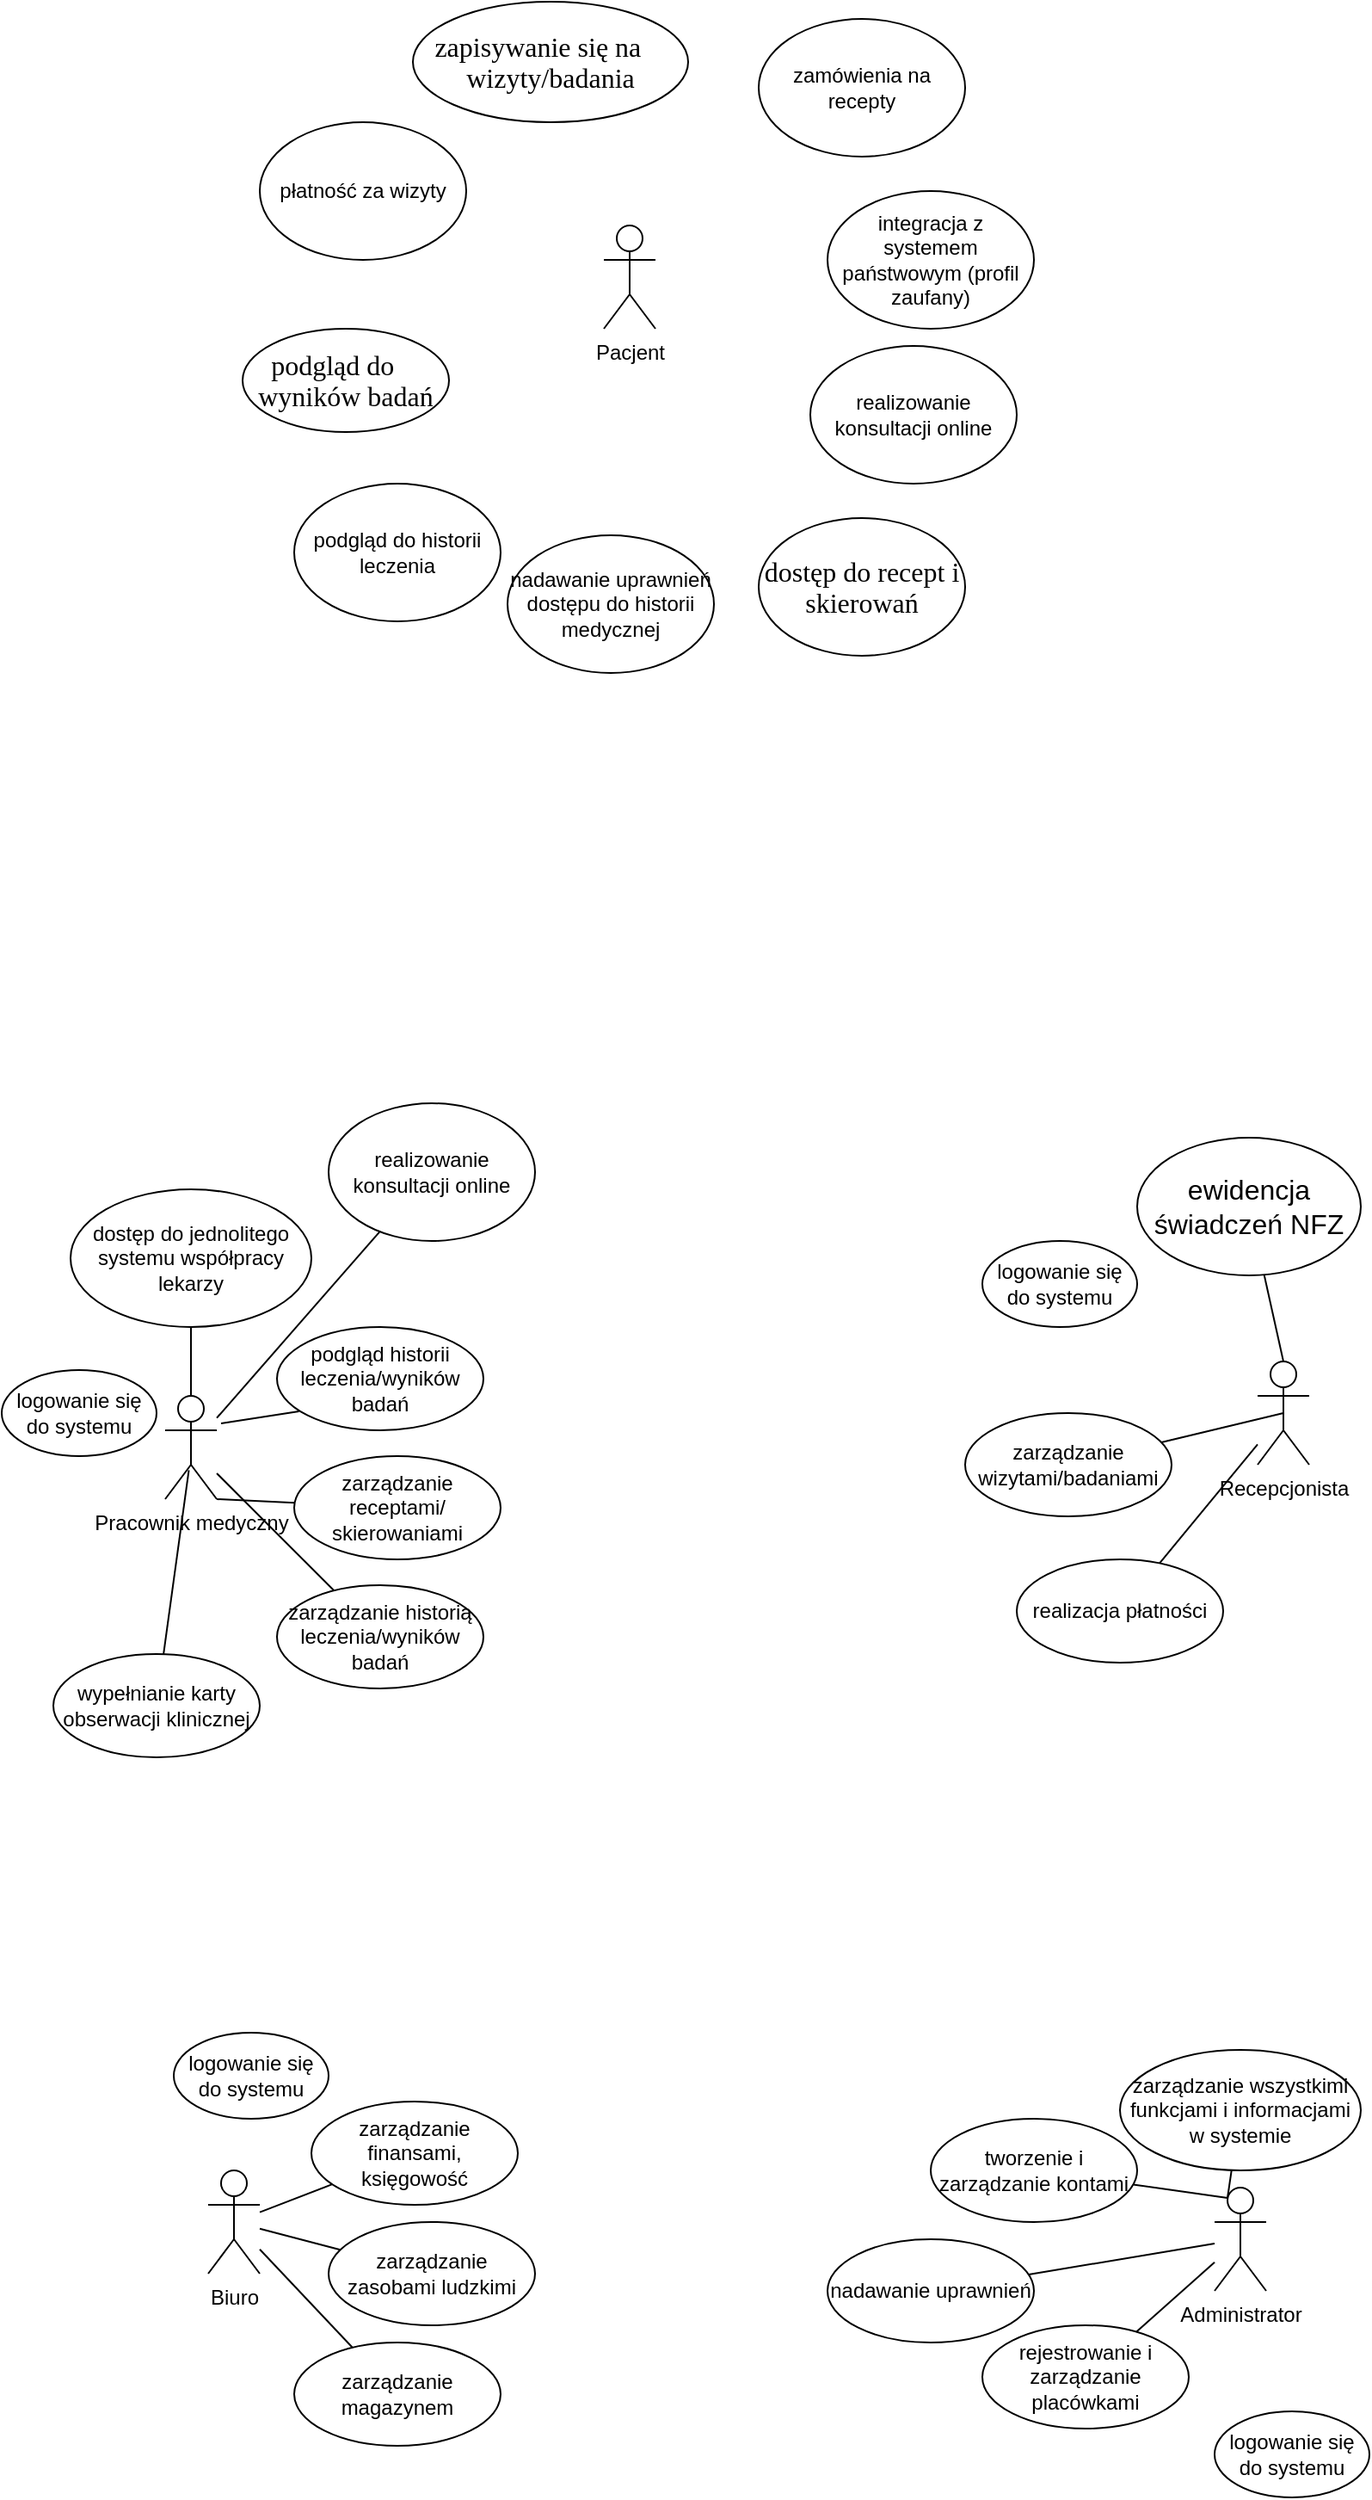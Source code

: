 <mxfile version="17.4.3" type="github">
  <diagram id="2RPdpxXCFyz0xVRLLAnb" name="Page-1">
    <mxGraphModel dx="2031" dy="2292" grid="1" gridSize="10" guides="1" tooltips="1" connect="1" arrows="1" fold="1" page="1" pageScale="1" pageWidth="827" pageHeight="1169" math="0" shadow="0">
      <root>
        <mxCell id="0" />
        <mxCell id="1" parent="0" />
        <mxCell id="AdZAlGOrFTd36PGD04gz-3" value="Recepcjonista" style="shape=umlActor;verticalLabelPosition=bottom;verticalAlign=top;html=1;outlineConnect=0;" parent="1" vertex="1">
          <mxGeometry x="730" y="470" width="30" height="60" as="geometry" />
        </mxCell>
        <mxCell id="AdZAlGOrFTd36PGD04gz-8" value="logowanie się do systemu" style="ellipse;whiteSpace=wrap;html=1;" parent="1" vertex="1">
          <mxGeometry x="705" y="1080" width="90" height="50" as="geometry" />
        </mxCell>
        <mxCell id="AdZAlGOrFTd36PGD04gz-10" value="zarządzanie wizytami/badaniami" style="ellipse;whiteSpace=wrap;html=1;" parent="1" vertex="1">
          <mxGeometry x="560" y="500" width="120" height="60" as="geometry" />
        </mxCell>
        <mxCell id="AdZAlGOrFTd36PGD04gz-11" value="&lt;div&gt;&lt;span style=&quot;font-size: 16px ; background-color: rgb(255 , 255 , 255)&quot;&gt;ewidencja świadczeń NFZ&lt;/span&gt;&lt;/div&gt;" style="ellipse;whiteSpace=wrap;html=1;align=center;" parent="1" vertex="1">
          <mxGeometry x="660" y="340" width="130" height="80" as="geometry" />
        </mxCell>
        <mxCell id="AdZAlGOrFTd36PGD04gz-12" value="realizacja płatności" style="ellipse;whiteSpace=wrap;html=1;" parent="1" vertex="1">
          <mxGeometry x="590" y="585" width="120" height="60" as="geometry" />
        </mxCell>
        <mxCell id="AdZAlGOrFTd36PGD04gz-13" value="Pracownik medyczny&lt;br&gt;" style="shape=umlActor;verticalLabelPosition=bottom;verticalAlign=top;html=1;outlineConnect=0;" parent="1" vertex="1">
          <mxGeometry x="95" y="490" width="30" height="60" as="geometry" />
        </mxCell>
        <mxCell id="AdZAlGOrFTd36PGD04gz-14" value="podgląd historii leczenia/wyników badań" style="ellipse;whiteSpace=wrap;html=1;" parent="1" vertex="1">
          <mxGeometry x="160" y="450" width="120" height="60" as="geometry" />
        </mxCell>
        <mxCell id="AdZAlGOrFTd36PGD04gz-15" value="zarządzanie receptami/&lt;br&gt;skierowaniami" style="ellipse;whiteSpace=wrap;html=1;" parent="1" vertex="1">
          <mxGeometry x="170" y="525" width="120" height="60" as="geometry" />
        </mxCell>
        <mxCell id="AdZAlGOrFTd36PGD04gz-16" value="zarządzanie historią leczenia/wyników badań" style="ellipse;whiteSpace=wrap;html=1;" parent="1" vertex="1">
          <mxGeometry x="160" y="600" width="120" height="60" as="geometry" />
        </mxCell>
        <mxCell id="AdZAlGOrFTd36PGD04gz-17" value="dostęp do jednolitego systemu współpracy lekarzy" style="ellipse;whiteSpace=wrap;html=1;" parent="1" vertex="1">
          <mxGeometry x="40" y="370" width="140" height="80" as="geometry" />
        </mxCell>
        <mxCell id="AdZAlGOrFTd36PGD04gz-20" value="Administrator" style="shape=umlActor;verticalLabelPosition=bottom;verticalAlign=top;html=1;outlineConnect=0;" parent="1" vertex="1">
          <mxGeometry x="705" y="950" width="30" height="60" as="geometry" />
        </mxCell>
        <mxCell id="AdZAlGOrFTd36PGD04gz-21" value="tworzenie i zarządzanie kontami" style="ellipse;whiteSpace=wrap;html=1;" parent="1" vertex="1">
          <mxGeometry x="540" y="910" width="120" height="60" as="geometry" />
        </mxCell>
        <mxCell id="AdZAlGOrFTd36PGD04gz-22" value="nadawanie uprawnień" style="ellipse;whiteSpace=wrap;html=1;" parent="1" vertex="1">
          <mxGeometry x="480" y="980" width="120" height="60" as="geometry" />
        </mxCell>
        <mxCell id="AdZAlGOrFTd36PGD04gz-23" value="rejestrowanie i zarządzanie placówkami" style="ellipse;whiteSpace=wrap;html=1;" parent="1" vertex="1">
          <mxGeometry x="570" y="1030" width="120" height="60" as="geometry" />
        </mxCell>
        <mxCell id="AdZAlGOrFTd36PGD04gz-24" value="zarządzanie wszystkimi funkcjami i informacjami w systemie" style="ellipse;whiteSpace=wrap;html=1;" parent="1" vertex="1">
          <mxGeometry x="650" y="870" width="140" height="70" as="geometry" />
        </mxCell>
        <mxCell id="AdZAlGOrFTd36PGD04gz-25" value="Biuro" style="shape=umlActor;verticalLabelPosition=bottom;verticalAlign=top;html=1;outlineConnect=0;" parent="1" vertex="1">
          <mxGeometry x="120" y="940" width="30" height="60" as="geometry" />
        </mxCell>
        <mxCell id="AdZAlGOrFTd36PGD04gz-26" value="zarządzanie finansami, księgowość" style="ellipse;whiteSpace=wrap;html=1;" parent="1" vertex="1">
          <mxGeometry x="180" y="900" width="120" height="60" as="geometry" />
        </mxCell>
        <mxCell id="AdZAlGOrFTd36PGD04gz-27" value="zarządzanie zasobami ludzkimi" style="ellipse;whiteSpace=wrap;html=1;" parent="1" vertex="1">
          <mxGeometry x="190" y="970" width="120" height="60" as="geometry" />
        </mxCell>
        <mxCell id="AdZAlGOrFTd36PGD04gz-28" value="zarządzanie magazynem" style="ellipse;whiteSpace=wrap;html=1;" parent="1" vertex="1">
          <mxGeometry x="170" y="1040" width="120" height="60" as="geometry" />
        </mxCell>
        <mxCell id="AdZAlGOrFTd36PGD04gz-33" value="" style="endArrow=none;html=1;rounded=0;" parent="1" source="AdZAlGOrFTd36PGD04gz-26" target="AdZAlGOrFTd36PGD04gz-25" edge="1">
          <mxGeometry width="50" height="50" relative="1" as="geometry">
            <mxPoint x="450" y="900" as="sourcePoint" />
            <mxPoint x="500" y="850" as="targetPoint" />
          </mxGeometry>
        </mxCell>
        <mxCell id="AdZAlGOrFTd36PGD04gz-37" value="" style="endArrow=none;html=1;rounded=0;" parent="1" source="AdZAlGOrFTd36PGD04gz-13" target="AdZAlGOrFTd36PGD04gz-17" edge="1">
          <mxGeometry width="50" height="50" relative="1" as="geometry">
            <mxPoint x="450" y="700" as="sourcePoint" />
            <mxPoint x="500" y="650" as="targetPoint" />
          </mxGeometry>
        </mxCell>
        <mxCell id="AdZAlGOrFTd36PGD04gz-39" value="" style="endArrow=none;html=1;rounded=0;entryX=0.75;entryY=0.1;entryDx=0;entryDy=0;entryPerimeter=0;" parent="1" edge="1">
          <mxGeometry width="50" height="50" relative="1" as="geometry">
            <mxPoint x="172.751" y="498.98" as="sourcePoint" />
            <mxPoint x="127.5" y="506" as="targetPoint" />
          </mxGeometry>
        </mxCell>
        <mxCell id="AdZAlGOrFTd36PGD04gz-40" value="" style="endArrow=none;html=1;rounded=0;entryX=1;entryY=1;entryDx=0;entryDy=0;entryPerimeter=0;" parent="1" source="AdZAlGOrFTd36PGD04gz-15" target="AdZAlGOrFTd36PGD04gz-13" edge="1">
          <mxGeometry width="50" height="50" relative="1" as="geometry">
            <mxPoint x="450" y="700" as="sourcePoint" />
            <mxPoint x="500" y="650" as="targetPoint" />
          </mxGeometry>
        </mxCell>
        <mxCell id="AdZAlGOrFTd36PGD04gz-41" value="" style="endArrow=none;html=1;rounded=0;" parent="1" source="AdZAlGOrFTd36PGD04gz-16" target="AdZAlGOrFTd36PGD04gz-13" edge="1">
          <mxGeometry width="50" height="50" relative="1" as="geometry">
            <mxPoint x="450" y="700" as="sourcePoint" />
            <mxPoint x="500" y="650" as="targetPoint" />
          </mxGeometry>
        </mxCell>
        <mxCell id="AdZAlGOrFTd36PGD04gz-42" value="" style="endArrow=none;html=1;rounded=0;" parent="1" source="AdZAlGOrFTd36PGD04gz-25" target="AdZAlGOrFTd36PGD04gz-27" edge="1">
          <mxGeometry width="50" height="50" relative="1" as="geometry">
            <mxPoint x="450" y="900" as="sourcePoint" />
            <mxPoint x="500" y="850" as="targetPoint" />
          </mxGeometry>
        </mxCell>
        <mxCell id="AdZAlGOrFTd36PGD04gz-43" value="" style="endArrow=none;html=1;rounded=0;exitX=0.283;exitY=0.05;exitDx=0;exitDy=0;exitPerimeter=0;" parent="1" source="AdZAlGOrFTd36PGD04gz-28" target="AdZAlGOrFTd36PGD04gz-25" edge="1">
          <mxGeometry width="50" height="50" relative="1" as="geometry">
            <mxPoint x="450" y="900" as="sourcePoint" />
            <mxPoint x="500" y="850" as="targetPoint" />
          </mxGeometry>
        </mxCell>
        <mxCell id="AdZAlGOrFTd36PGD04gz-44" value="" style="endArrow=none;html=1;rounded=0;entryX=0.25;entryY=0.1;entryDx=0;entryDy=0;entryPerimeter=0;" parent="1" source="AdZAlGOrFTd36PGD04gz-21" target="AdZAlGOrFTd36PGD04gz-20" edge="1">
          <mxGeometry width="50" height="50" relative="1" as="geometry">
            <mxPoint x="450" y="900" as="sourcePoint" />
            <mxPoint x="500" y="850" as="targetPoint" />
          </mxGeometry>
        </mxCell>
        <mxCell id="AdZAlGOrFTd36PGD04gz-45" value="" style="endArrow=none;html=1;rounded=0;" parent="1" source="AdZAlGOrFTd36PGD04gz-22" target="AdZAlGOrFTd36PGD04gz-20" edge="1">
          <mxGeometry width="50" height="50" relative="1" as="geometry">
            <mxPoint x="450" y="900" as="sourcePoint" />
            <mxPoint x="500" y="850" as="targetPoint" />
          </mxGeometry>
        </mxCell>
        <mxCell id="AdZAlGOrFTd36PGD04gz-46" value="" style="endArrow=none;html=1;rounded=0;" parent="1" source="AdZAlGOrFTd36PGD04gz-23" target="AdZAlGOrFTd36PGD04gz-20" edge="1">
          <mxGeometry width="50" height="50" relative="1" as="geometry">
            <mxPoint x="450" y="900" as="sourcePoint" />
            <mxPoint x="500" y="850" as="targetPoint" />
          </mxGeometry>
        </mxCell>
        <mxCell id="AdZAlGOrFTd36PGD04gz-47" value="" style="endArrow=none;html=1;rounded=0;exitX=0.25;exitY=0.1;exitDx=0;exitDy=0;exitPerimeter=0;" parent="1" source="AdZAlGOrFTd36PGD04gz-20" target="AdZAlGOrFTd36PGD04gz-24" edge="1">
          <mxGeometry width="50" height="50" relative="1" as="geometry">
            <mxPoint x="450" y="900" as="sourcePoint" />
            <mxPoint x="500" y="850" as="targetPoint" />
          </mxGeometry>
        </mxCell>
        <mxCell id="AdZAlGOrFTd36PGD04gz-49" value="" style="endArrow=none;html=1;rounded=0;entryX=0.5;entryY=0.5;entryDx=0;entryDy=0;entryPerimeter=0;" parent="1" source="AdZAlGOrFTd36PGD04gz-10" target="AdZAlGOrFTd36PGD04gz-3" edge="1">
          <mxGeometry width="50" height="50" relative="1" as="geometry">
            <mxPoint x="450" y="500" as="sourcePoint" />
            <mxPoint x="500" y="450" as="targetPoint" />
          </mxGeometry>
        </mxCell>
        <mxCell id="AdZAlGOrFTd36PGD04gz-50" value="" style="endArrow=none;html=1;rounded=0;" parent="1" source="AdZAlGOrFTd36PGD04gz-12" target="AdZAlGOrFTd36PGD04gz-3" edge="1">
          <mxGeometry width="50" height="50" relative="1" as="geometry">
            <mxPoint x="450" y="500" as="sourcePoint" />
            <mxPoint x="500" y="450" as="targetPoint" />
          </mxGeometry>
        </mxCell>
        <mxCell id="AdZAlGOrFTd36PGD04gz-51" value="" style="endArrow=none;html=1;rounded=0;entryX=0.5;entryY=0;entryDx=0;entryDy=0;entryPerimeter=0;" parent="1" source="AdZAlGOrFTd36PGD04gz-11" target="AdZAlGOrFTd36PGD04gz-3" edge="1">
          <mxGeometry width="50" height="50" relative="1" as="geometry">
            <mxPoint x="450" y="500" as="sourcePoint" />
            <mxPoint x="500" y="450" as="targetPoint" />
          </mxGeometry>
        </mxCell>
        <mxCell id="lqnqc55kXV3MOIMBdHod-2" value="&lt;p class=&quot;MsoListParagraph&quot; style=&quot;text-indent: -18.0pt&quot;&gt;&lt;span style=&quot;font-size: 12.0pt ; line-height: 107% ; font-family: &amp;#34;symbol&amp;#34;&quot;&gt;&lt;span style=&quot;font-stretch: normal ; font-size: 7pt ; line-height: normal ; font-family: &amp;#34;times new roman&amp;#34;&quot;&gt;&amp;nbsp; &amp;nbsp;&amp;nbsp;&lt;/span&gt;&lt;/span&gt;&lt;span style=&quot;font-size: 12.0pt ; line-height: 107% ; font-family: &amp;#34;times new roman&amp;#34; , serif&quot;&gt;zapisywanie się na wizyty/badania&lt;/span&gt;&lt;/p&gt;" style="ellipse;whiteSpace=wrap;html=1;" vertex="1" parent="1">
          <mxGeometry x="239" y="-320" width="160" height="70" as="geometry" />
        </mxCell>
        <mxCell id="lqnqc55kXV3MOIMBdHod-3" value="&lt;p class=&quot;MsoListParagraph&quot; style=&quot;text-indent: -18.0pt&quot;&gt;&lt;span style=&quot;line-height: 107%&quot;&gt;&lt;span style=&quot;font-stretch: normal ; line-height: normal ; font-size: 16px&quot;&gt;&lt;font face=&quot;Symbol&quot;&gt;&amp;nbsp;&lt;/font&gt;&lt;/span&gt;&lt;span style=&quot;font-family: &amp;#34;times new roman&amp;#34; ; font-size: 7pt ; font-stretch: normal ; line-height: normal&quot;&gt; &amp;nbsp;&lt;/span&gt;&lt;/span&gt;&lt;span style=&quot;font-size: 12.0pt ; line-height: 107% ; font-family: &amp;#34;times new roman&amp;#34; , serif&quot;&gt;podgląd do wyników badań&lt;/span&gt;&lt;/p&gt;" style="ellipse;whiteSpace=wrap;html=1;" vertex="1" parent="1">
          <mxGeometry x="140" y="-130" width="120" height="60" as="geometry" />
        </mxCell>
        <mxCell id="lqnqc55kXV3MOIMBdHod-4" value="zamówienia na recepty" style="ellipse;whiteSpace=wrap;html=1;" vertex="1" parent="1">
          <mxGeometry x="440" y="-310" width="120" height="80" as="geometry" />
        </mxCell>
        <mxCell id="lqnqc55kXV3MOIMBdHod-5" value="płatność za wizyty" style="ellipse;whiteSpace=wrap;html=1;" vertex="1" parent="1">
          <mxGeometry x="150" y="-250" width="120" height="80" as="geometry" />
        </mxCell>
        <mxCell id="lqnqc55kXV3MOIMBdHod-6" value="integracja z systemem państwowym (profil zaufany)" style="ellipse;whiteSpace=wrap;html=1;" vertex="1" parent="1">
          <mxGeometry x="480" y="-210" width="120" height="80" as="geometry" />
        </mxCell>
        <mxCell id="lqnqc55kXV3MOIMBdHod-7" value="nadawanie uprawnień dostępu do historii medycznej" style="ellipse;whiteSpace=wrap;html=1;" vertex="1" parent="1">
          <mxGeometry x="294" y="-10" width="120" height="80" as="geometry" />
        </mxCell>
        <mxCell id="lqnqc55kXV3MOIMBdHod-8" value="&lt;p class=&quot;MsoListParagraph&quot; style=&quot;text-indent: -18.0pt&quot;&gt;&lt;span style=&quot;font-size: 12pt ; line-height: 107%&quot;&gt;&lt;font face=&quot;Symbol&quot;&gt;&amp;nbsp; &amp;nbsp; &amp;nbsp;&amp;nbsp;&lt;/font&gt;&lt;/span&gt;&lt;span style=&quot;font-size: 12.0pt ; line-height: 107% ; font-family: &amp;#34;times new roman&amp;#34; , serif&quot;&gt;dostęp do recept i skierowań&lt;/span&gt;&lt;/p&gt;" style="ellipse;whiteSpace=wrap;html=1;" vertex="1" parent="1">
          <mxGeometry x="440" y="-20" width="120" height="80" as="geometry" />
        </mxCell>
        <mxCell id="lqnqc55kXV3MOIMBdHod-9" value="podgląd do historii leczenia" style="ellipse;whiteSpace=wrap;html=1;" vertex="1" parent="1">
          <mxGeometry x="170" y="-40" width="120" height="80" as="geometry" />
        </mxCell>
        <mxCell id="lqnqc55kXV3MOIMBdHod-10" value="realizowanie konsultacji online" style="ellipse;whiteSpace=wrap;html=1;" vertex="1" parent="1">
          <mxGeometry x="190" y="320" width="120" height="80" as="geometry" />
        </mxCell>
        <mxCell id="lqnqc55kXV3MOIMBdHod-11" value="Pacjent&lt;br&gt;" style="shape=umlActor;verticalLabelPosition=bottom;verticalAlign=top;html=1;outlineConnect=0;" vertex="1" parent="1">
          <mxGeometry x="350" y="-190" width="30" height="60" as="geometry" />
        </mxCell>
        <mxCell id="lqnqc55kXV3MOIMBdHod-25" value="wypełnianie karty obserwacji klinicznej" style="ellipse;whiteSpace=wrap;html=1;" vertex="1" parent="1">
          <mxGeometry x="30" y="640" width="120" height="60" as="geometry" />
        </mxCell>
        <mxCell id="lqnqc55kXV3MOIMBdHod-27" value="" style="endArrow=none;html=1;rounded=0;" edge="1" parent="1" target="lqnqc55kXV3MOIMBdHod-25">
          <mxGeometry width="50" height="50" relative="1" as="geometry">
            <mxPoint x="108.769" y="533.228" as="sourcePoint" />
            <mxPoint x="371.24" y="466.78" as="targetPoint" />
          </mxGeometry>
        </mxCell>
        <mxCell id="lqnqc55kXV3MOIMBdHod-30" value="" style="endArrow=none;html=1;rounded=0;fontFamily=Helvetica;" edge="1" parent="1" source="AdZAlGOrFTd36PGD04gz-13" target="lqnqc55kXV3MOIMBdHod-10">
          <mxGeometry width="50" height="50" relative="1" as="geometry">
            <mxPoint x="320" y="200" as="sourcePoint" />
            <mxPoint x="370" y="150" as="targetPoint" />
          </mxGeometry>
        </mxCell>
        <mxCell id="lqnqc55kXV3MOIMBdHod-34" value="realizowanie konsultacji online" style="ellipse;whiteSpace=wrap;html=1;" vertex="1" parent="1">
          <mxGeometry x="470" y="-120" width="120" height="80" as="geometry" />
        </mxCell>
        <mxCell id="lqnqc55kXV3MOIMBdHod-35" value="logowanie się do systemu" style="ellipse;whiteSpace=wrap;html=1;" vertex="1" parent="1">
          <mxGeometry x="100" y="860" width="90" height="50" as="geometry" />
        </mxCell>
        <mxCell id="lqnqc55kXV3MOIMBdHod-36" value="logowanie się do systemu" style="ellipse;whiteSpace=wrap;html=1;" vertex="1" parent="1">
          <mxGeometry y="475" width="90" height="50" as="geometry" />
        </mxCell>
        <mxCell id="lqnqc55kXV3MOIMBdHod-37" value="logowanie się do systemu" style="ellipse;whiteSpace=wrap;html=1;" vertex="1" parent="1">
          <mxGeometry x="570" y="400" width="90" height="50" as="geometry" />
        </mxCell>
      </root>
    </mxGraphModel>
  </diagram>
</mxfile>
